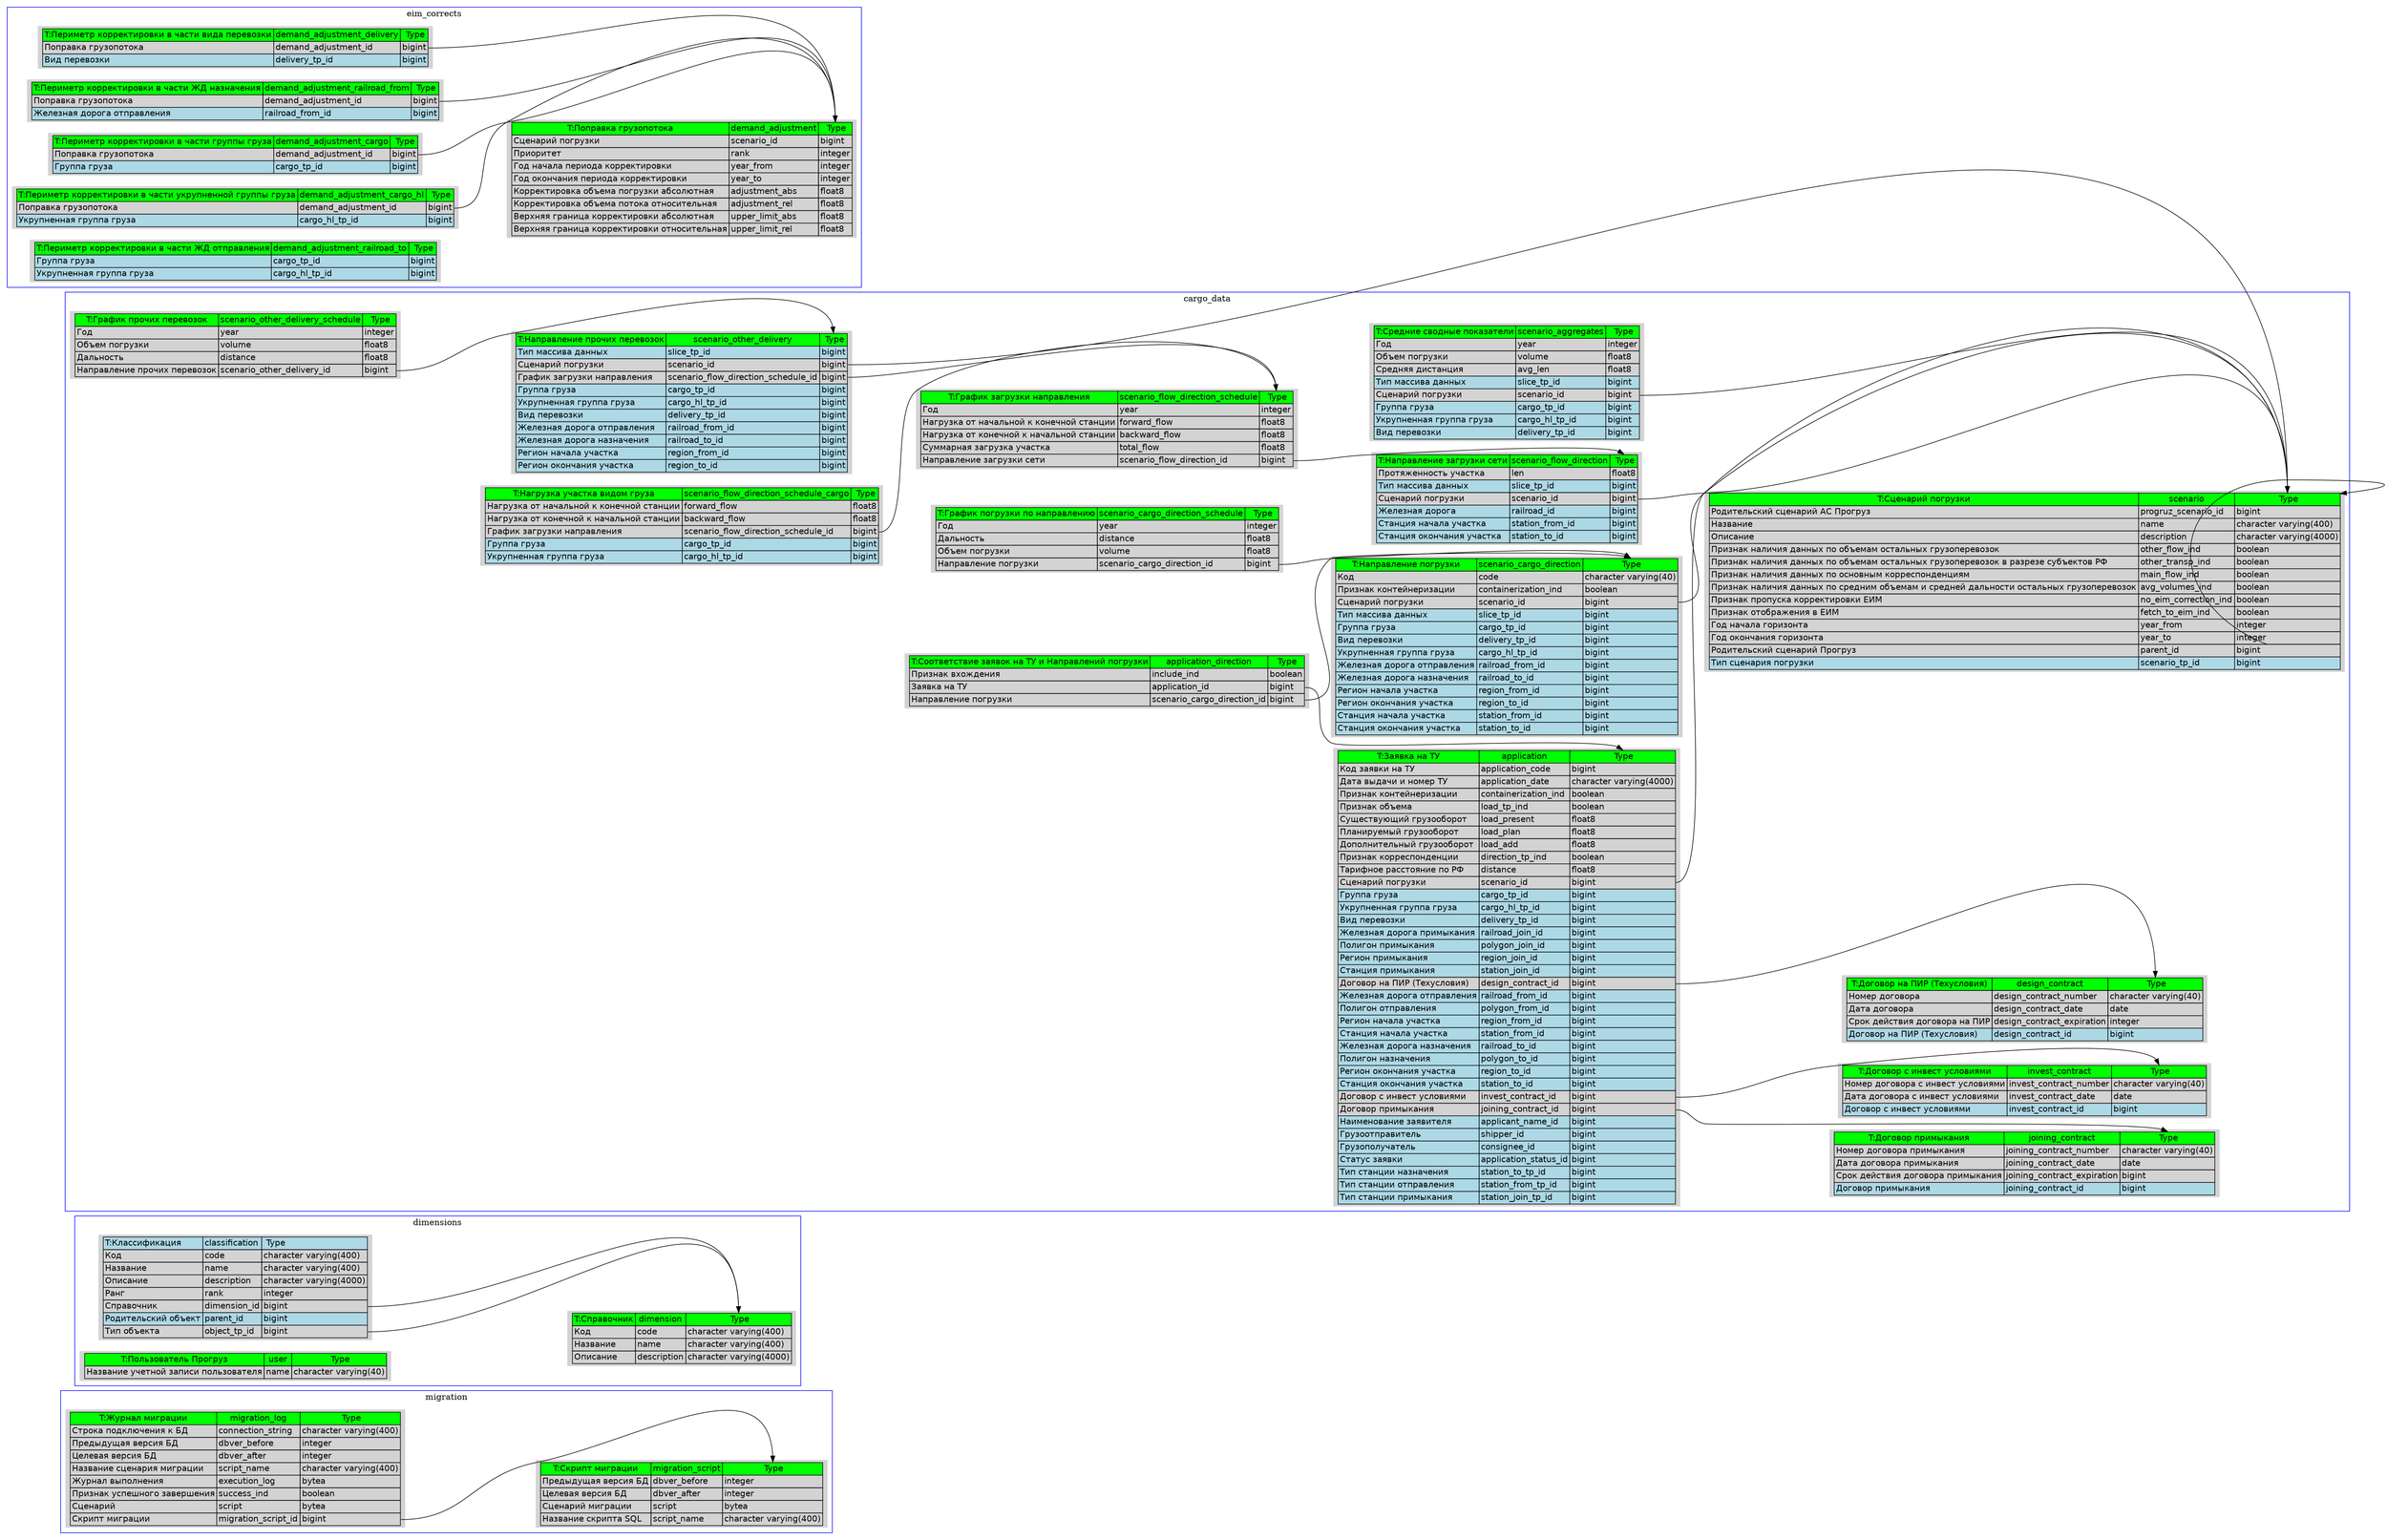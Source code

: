 digraph logic_model {
	graph [layout=dot rankdir=LR ratio=auto]
	node [fontname=Helvetica]
	subgraph cluster_0 {
		node [shape=plaintext style=filled]
		color=blue
		label=migration
	}
	subgraph cluster_0 {
		node [shape=plaintext style=filled]
		color=blue
		label=migration
		"Журнал миграции" [label=<<TABLE BORDER="0" CELLBORDER="1" CELLSPACING="0"><TR><TD bgcolor="green">T:Журнал миграции</TD><TD bgcolor="green">migration_log</TD><TD bgcolor="green" PORT="0"> Type</TD></TR><TR><TD align="left">Строка подключения к БД</TD><TD align="left">connection_string</TD><TD align="left" PORT="1">character varying(400)</TD></TR><TR><TD align="left">Предыдущая версия БД</TD><TD align="left">dbver_before</TD><TD align="left" PORT="2">integer</TD></TR><TR><TD align="left">Целевая версия БД</TD><TD align="left">dbver_after</TD><TD align="left" PORT="3">integer</TD></TR><TR><TD align="left">Название сценария миграции</TD><TD align="left">script_name</TD><TD align="left" PORT="4">character varying(400)</TD></TR><TR><TD align="left">Журнал выполнения</TD><TD align="left">execution_log</TD><TD align="left" PORT="5">bytea</TD></TR><TR><TD align="left">Признак успешного завершения</TD><TD align="left">success_ind</TD><TD align="left" PORT="6">boolean</TD></TR><TR><TD align="left">Сценарий</TD><TD align="left">script</TD><TD align="left" PORT="7">bytea</TD></TR><TR><TD align="left">Скрипт миграции</TD><TD align="left">migration_script_id</TD><TD align="left" PORT="8">bigint</TD></TR></TABLE>>]
		"Скрипт миграции" [label=<<TABLE BORDER="0" CELLBORDER="1" CELLSPACING="0"><TR><TD bgcolor="green">T:Скрипт миграции</TD><TD bgcolor="green">migration_script</TD><TD bgcolor="green" PORT="0"> Type</TD></TR><TR><TD align="left">Предыдущая версия БД</TD><TD align="left">dbver_before</TD><TD align="left" PORT="1">integer</TD></TR><TR><TD align="left">Целевая версия БД</TD><TD align="left">dbver_after</TD><TD align="left" PORT="2">integer</TD></TR><TR><TD align="left">Сценарий миграции</TD><TD align="left">script</TD><TD align="left" PORT="3">bytea</TD></TR><TR><TD align="left">Название скрипта SQL</TD><TD align="left">script_name</TD><TD align="left" PORT="4">character varying(400)</TD></TR></TABLE>>]
		"Журнал миграции":8 -> "Скрипт миграции":0
	}
	subgraph cluster_1 {
		node [shape=plaintext style=filled]
		color=blue
		label=dimensions
	}
	subgraph cluster_1 {
		node [shape=plaintext style=filled]
		color=blue
		label=dimensions
		"Классификация" [label=<<TABLE BORDER="0" CELLBORDER="1" CELLSPACING="0"><TR><TD bgcolor="lightblue" align="left">T:Классификация</TD><TD bgcolor="lightblue" align="left">classification</TD><TD bgcolor="lightblue" align="left" PORT="0"> Type</TD></TR><TR><TD align="left">Код</TD><TD align="left">code</TD><TD align="left" PORT="1">character varying(400)</TD></TR><TR><TD align="left">Название</TD><TD align="left">name</TD><TD align="left" PORT="2">character varying(400)</TD></TR><TR><TD align="left">Описание</TD><TD align="left">description</TD><TD align="left" PORT="3">character varying(4000)</TD></TR><TR><TD align="left">Ранг</TD><TD align="left">rank</TD><TD align="left" PORT="4">integer</TD></TR><TR><TD align="left">Справочник</TD><TD align="left">dimension_id</TD><TD align="left" PORT="5">bigint</TD></TR><TR><TD bgcolor="lightblue" align="left">Родительский объект</TD><TD bgcolor="lightblue" align="left">parent_id</TD><TD bgcolor="lightblue" align="left" PORT="6">bigint</TD></TR><TR><TD align="left">Тип объекта</TD><TD align="left">object_tp_id</TD><TD align="left" PORT="7">bigint</TD></TR></TABLE>>]
		"Справочник" [label=<<TABLE BORDER="0" CELLBORDER="1" CELLSPACING="0"><TR><TD bgcolor="green">T:Справочник</TD><TD bgcolor="green">dimension</TD><TD bgcolor="green" PORT="0"> Type</TD></TR><TR><TD align="left">Код</TD><TD align="left">code</TD><TD align="left" PORT="1">character varying(400)</TD></TR><TR><TD align="left">Название</TD><TD align="left">name</TD><TD align="left" PORT="2">character varying(400)</TD></TR><TR><TD align="left">Описание</TD><TD align="left">description</TD><TD align="left" PORT="3">character varying(4000)</TD></TR></TABLE>>]
		"Пользователь Прогруз" [label=<<TABLE BORDER="0" CELLBORDER="1" CELLSPACING="0"><TR><TD bgcolor="green">T:Пользователь Прогруз</TD><TD bgcolor="green">user</TD><TD bgcolor="green" PORT="0"> Type</TD></TR><TR><TD align="left">Название учетной записи пользователя</TD><TD align="left">name</TD><TD align="left" PORT="1">character varying(40)</TD></TR></TABLE>>]
		"Классификация":5 -> "Справочник":0
		"Классификация":7 -> "Справочник":0
	}
	subgraph cluster_2 {
		node [shape=plaintext style=filled]
		color=blue
		label=cargo_data
	}
	subgraph cluster_2 {
		node [shape=plaintext style=filled]
		color=blue
		label=cargo_data
		"Сценарий погрузки" [label=<<TABLE BORDER="0" CELLBORDER="1" CELLSPACING="0"><TR><TD bgcolor="green">T:Сценарий погрузки</TD><TD bgcolor="green">scenario</TD><TD bgcolor="green" PORT="0"> Type</TD></TR><TR><TD align="left">Родительский сценарий АС Прогруз</TD><TD align="left">progruz_scenario_id</TD><TD align="left" PORT="1">bigint</TD></TR><TR><TD align="left">Название</TD><TD align="left">name</TD><TD align="left" PORT="2">character varying(400)</TD></TR><TR><TD align="left">Описание</TD><TD align="left">description</TD><TD align="left" PORT="3">character varying(4000)</TD></TR><TR><TD align="left">Признак наличия данных по объемам остальных грузоперевозок</TD><TD align="left">other_flow_ind</TD><TD align="left" PORT="4">boolean</TD></TR><TR><TD align="left">Признак наличия данных по объемам остальных грузоперевозок в разрезе субъектов РФ</TD><TD align="left">other_transp_ind</TD><TD align="left" PORT="5">boolean</TD></TR><TR><TD align="left">Признак наличия данных по основным корреспонденциям</TD><TD align="left">main_flow_ind</TD><TD align="left" PORT="6">boolean</TD></TR><TR><TD align="left">Признак наличия данных по средним объемам и средней дальности остальных грузоперевозок</TD><TD align="left">avg_volumes_ind</TD><TD align="left" PORT="7">boolean</TD></TR><TR><TD align="left">Признак пропуска корректировки ЕИМ</TD><TD align="left">no_eim_correction_ind</TD><TD align="left" PORT="8">boolean</TD></TR><TR><TD align="left">Признак отображения в ЕИМ</TD><TD align="left">fetch_to_eim_ind</TD><TD align="left" PORT="9">boolean</TD></TR><TR><TD align="left">Год начала горизонта</TD><TD align="left">year_from</TD><TD align="left" PORT="10">integer</TD></TR><TR><TD align="left">Год окончания горизонта</TD><TD align="left">year_to</TD><TD align="left" PORT="11">integer</TD></TR><TR><TD align="left">Родительский сценарий Прогруз</TD><TD align="left">parent_id</TD><TD align="left" PORT="12">bigint</TD></TR><TR><TD bgcolor="lightblue" align="left">Тип сценария погрузки</TD><TD bgcolor="lightblue" align="left">scenario_tp_id</TD><TD bgcolor="lightblue" align="left" PORT="13">bigint</TD></TR></TABLE>>]
		"Направление погрузки" [label=<<TABLE BORDER="0" CELLBORDER="1" CELLSPACING="0"><TR><TD bgcolor="green">T:Направление погрузки</TD><TD bgcolor="green">scenario_cargo_direction</TD><TD bgcolor="green" PORT="0"> Type</TD></TR><TR><TD align="left">Код</TD><TD align="left">code</TD><TD align="left" PORT="1">character varying(40)</TD></TR><TR><TD align="left">Признак контейнеризации</TD><TD align="left">containerization_ind</TD><TD align="left" PORT="2">boolean</TD></TR><TR><TD align="left">Сценарий погрузки</TD><TD align="left">scenario_id</TD><TD align="left" PORT="3">bigint</TD></TR><TR><TD bgcolor="lightblue" align="left">Тип массива данных</TD><TD bgcolor="lightblue" align="left">slice_tp_id</TD><TD bgcolor="lightblue" align="left" PORT="4">bigint</TD></TR><TR><TD bgcolor="lightblue" align="left">Группа груза</TD><TD bgcolor="lightblue" align="left">cargo_tp_id</TD><TD bgcolor="lightblue" align="left" PORT="5">bigint</TD></TR><TR><TD bgcolor="lightblue" align="left">Вид перевозки</TD><TD bgcolor="lightblue" align="left">delivery_tp_id</TD><TD bgcolor="lightblue" align="left" PORT="6">bigint</TD></TR><TR><TD bgcolor="lightblue" align="left">Укрупненная группа груза</TD><TD bgcolor="lightblue" align="left">cargo_hl_tp_id</TD><TD bgcolor="lightblue" align="left" PORT="7">bigint</TD></TR><TR><TD bgcolor="lightblue" align="left">Железная дорога отправления</TD><TD bgcolor="lightblue" align="left">railroad_from_id</TD><TD bgcolor="lightblue" align="left" PORT="8">bigint</TD></TR><TR><TD bgcolor="lightblue" align="left">Железная дорога назначения</TD><TD bgcolor="lightblue" align="left">railroad_to_id</TD><TD bgcolor="lightblue" align="left" PORT="9">bigint</TD></TR><TR><TD bgcolor="lightblue" align="left">Регион начала участка</TD><TD bgcolor="lightblue" align="left">region_from_id</TD><TD bgcolor="lightblue" align="left" PORT="10">bigint</TD></TR><TR><TD bgcolor="lightblue" align="left">Регион окончания участка</TD><TD bgcolor="lightblue" align="left">region_to_id</TD><TD bgcolor="lightblue" align="left" PORT="11">bigint</TD></TR><TR><TD bgcolor="lightblue" align="left">Станция начала участка</TD><TD bgcolor="lightblue" align="left">station_from_id</TD><TD bgcolor="lightblue" align="left" PORT="12">bigint</TD></TR><TR><TD bgcolor="lightblue" align="left">Станция окончания участка</TD><TD bgcolor="lightblue" align="left">station_to_id</TD><TD bgcolor="lightblue" align="left" PORT="13">bigint</TD></TR></TABLE>>]
		"График погрузки по направлению" [label=<<TABLE BORDER="0" CELLBORDER="1" CELLSPACING="0"><TR><TD bgcolor="green">T:График погрузки по направлению</TD><TD bgcolor="green">scenario_cargo_direction_schedule</TD><TD bgcolor="green" PORT="0"> Type</TD></TR><TR><TD align="left">Год</TD><TD align="left">year</TD><TD align="left" PORT="1">integer</TD></TR><TR><TD align="left">Дальность</TD><TD align="left">distance</TD><TD align="left" PORT="2">float8</TD></TR><TR><TD align="left">Объем погрузки</TD><TD align="left">volume</TD><TD align="left" PORT="3">float8</TD></TR><TR><TD align="left">Направление погрузки</TD><TD align="left">scenario_cargo_direction_id</TD><TD align="left" PORT="4">bigint</TD></TR></TABLE>>]
		"Направление загрузки сети" [label=<<TABLE BORDER="0" CELLBORDER="1" CELLSPACING="0"><TR><TD bgcolor="green">T:Направление загрузки сети</TD><TD bgcolor="green">scenario_flow_direction</TD><TD bgcolor="green" PORT="0"> Type</TD></TR><TR><TD align="left">Протяженность участка</TD><TD align="left">len</TD><TD align="left" PORT="1">float8</TD></TR><TR><TD bgcolor="lightblue" align="left">Тип массива данных</TD><TD bgcolor="lightblue" align="left">slice_tp_id</TD><TD bgcolor="lightblue" align="left" PORT="2">bigint</TD></TR><TR><TD align="left">Сценарий погрузки</TD><TD align="left">scenario_id</TD><TD align="left" PORT="3">bigint</TD></TR><TR><TD bgcolor="lightblue" align="left">Железная дорога</TD><TD bgcolor="lightblue" align="left">railroad_id</TD><TD bgcolor="lightblue" align="left" PORT="4">bigint</TD></TR><TR><TD bgcolor="lightblue" align="left">Станция начала участка</TD><TD bgcolor="lightblue" align="left">station_from_id</TD><TD bgcolor="lightblue" align="left" PORT="5">bigint</TD></TR><TR><TD bgcolor="lightblue" align="left">Станция окончания участка</TD><TD bgcolor="lightblue" align="left">station_to_id</TD><TD bgcolor="lightblue" align="left" PORT="6">bigint</TD></TR></TABLE>>]
		"График загрузки направления" [label=<<TABLE BORDER="0" CELLBORDER="1" CELLSPACING="0"><TR><TD bgcolor="green">T:График загрузки направления</TD><TD bgcolor="green">scenario_flow_direction_schedule</TD><TD bgcolor="green" PORT="0"> Type</TD></TR><TR><TD align="left">Год</TD><TD align="left">year</TD><TD align="left" PORT="1">integer</TD></TR><TR><TD align="left">Нагрузка от начальной к конечной станции</TD><TD align="left">forward_flow</TD><TD align="left" PORT="2">float8</TD></TR><TR><TD align="left">Нагрузка от конечной к начальной станции</TD><TD align="left">backward_flow</TD><TD align="left" PORT="3">float8</TD></TR><TR><TD align="left">Суммарная загрузка участка</TD><TD align="left">total_flow</TD><TD align="left" PORT="4">float8</TD></TR><TR><TD align="left">Направление загрузки сети</TD><TD align="left">scenario_flow_direction_id</TD><TD align="left" PORT="5">bigint</TD></TR></TABLE>>]
		"Нагрузка участка видом груза" [label=<<TABLE BORDER="0" CELLBORDER="1" CELLSPACING="0"><TR><TD bgcolor="green">T:Нагрузка участка видом груза</TD><TD bgcolor="green">scenario_flow_direction_schedule_cargo</TD><TD bgcolor="green" PORT="0"> Type</TD></TR><TR><TD align="left">Нагрузка от начальной к конечной станции</TD><TD align="left">forward_flow</TD><TD align="left" PORT="1">float8</TD></TR><TR><TD align="left">Нагрузка от конечной к начальной станции</TD><TD align="left">backward_flow</TD><TD align="left" PORT="2">float8</TD></TR><TR><TD align="left">График загрузки направления</TD><TD align="left">scenario_flow_direction_schedule_id</TD><TD align="left" PORT="3">bigint</TD></TR><TR><TD bgcolor="lightblue" align="left">Группа груза</TD><TD bgcolor="lightblue" align="left">cargo_tp_id</TD><TD bgcolor="lightblue" align="left" PORT="4">bigint</TD></TR><TR><TD bgcolor="lightblue" align="left">Укрупненная группа груза</TD><TD bgcolor="lightblue" align="left">cargo_hl_tp_id</TD><TD bgcolor="lightblue" align="left" PORT="5">bigint</TD></TR></TABLE>>]
		"Средние сводные показатели" [label=<<TABLE BORDER="0" CELLBORDER="1" CELLSPACING="0"><TR><TD bgcolor="green">T:Средние сводные показатели</TD><TD bgcolor="green">scenario_aggregates</TD><TD bgcolor="green" PORT="0"> Type</TD></TR><TR><TD align="left">Год</TD><TD align="left">year</TD><TD align="left" PORT="1">integer</TD></TR><TR><TD align="left">Объем погрузки</TD><TD align="left">volume</TD><TD align="left" PORT="2">float8</TD></TR><TR><TD align="left">Средняя дистанция</TD><TD align="left">avg_len</TD><TD align="left" PORT="3">float8</TD></TR><TR><TD bgcolor="lightblue" align="left">Тип массива данных</TD><TD bgcolor="lightblue" align="left">slice_tp_id</TD><TD bgcolor="lightblue" align="left" PORT="4">bigint</TD></TR><TR><TD align="left">Сценарий погрузки</TD><TD align="left">scenario_id</TD><TD align="left" PORT="5">bigint</TD></TR><TR><TD bgcolor="lightblue" align="left">Группа груза</TD><TD bgcolor="lightblue" align="left">cargo_tp_id</TD><TD bgcolor="lightblue" align="left" PORT="6">bigint</TD></TR><TR><TD bgcolor="lightblue" align="left">Укрупненная группа груза</TD><TD bgcolor="lightblue" align="left">cargo_hl_tp_id</TD><TD bgcolor="lightblue" align="left" PORT="7">bigint</TD></TR><TR><TD bgcolor="lightblue" align="left">Вид перевозки</TD><TD bgcolor="lightblue" align="left">delivery_tp_id</TD><TD bgcolor="lightblue" align="left" PORT="8">bigint</TD></TR></TABLE>>]
		"Направление прочих перевозок" [label=<<TABLE BORDER="0" CELLBORDER="1" CELLSPACING="0"><TR><TD bgcolor="green">T:Направление прочих перевозок</TD><TD bgcolor="green">scenario_other_delivery</TD><TD bgcolor="green" PORT="0"> Type</TD></TR><TR><TD bgcolor="lightblue" align="left">Тип массива данных</TD><TD bgcolor="lightblue" align="left">slice_tp_id</TD><TD bgcolor="lightblue" align="left" PORT="1">bigint</TD></TR><TR><TD align="left">Сценарий погрузки</TD><TD align="left">scenario_id</TD><TD align="left" PORT="2">bigint</TD></TR><TR><TD align="left">График загрузки направления</TD><TD align="left">scenario_flow_direction_schedule_id</TD><TD align="left" PORT="3">bigint</TD></TR><TR><TD bgcolor="lightblue" align="left">Группа груза</TD><TD bgcolor="lightblue" align="left">cargo_tp_id</TD><TD bgcolor="lightblue" align="left" PORT="4">bigint</TD></TR><TR><TD bgcolor="lightblue" align="left">Укрупненная группа груза</TD><TD bgcolor="lightblue" align="left">cargo_hl_tp_id</TD><TD bgcolor="lightblue" align="left" PORT="5">bigint</TD></TR><TR><TD bgcolor="lightblue" align="left">Вид перевозки</TD><TD bgcolor="lightblue" align="left">delivery_tp_id</TD><TD bgcolor="lightblue" align="left" PORT="6">bigint</TD></TR><TR><TD bgcolor="lightblue" align="left">Железная дорога отправления</TD><TD bgcolor="lightblue" align="left">railroad_from_id</TD><TD bgcolor="lightblue" align="left" PORT="7">bigint</TD></TR><TR><TD bgcolor="lightblue" align="left">Железная дорога назначения</TD><TD bgcolor="lightblue" align="left">railroad_to_id</TD><TD bgcolor="lightblue" align="left" PORT="8">bigint</TD></TR><TR><TD bgcolor="lightblue" align="left">Регион начала участка</TD><TD bgcolor="lightblue" align="left">region_from_id</TD><TD bgcolor="lightblue" align="left" PORT="9">bigint</TD></TR><TR><TD bgcolor="lightblue" align="left">Регион окончания участка</TD><TD bgcolor="lightblue" align="left">region_to_id</TD><TD bgcolor="lightblue" align="left" PORT="10">bigint</TD></TR></TABLE>>]
		"График прочих перевозок" [label=<<TABLE BORDER="0" CELLBORDER="1" CELLSPACING="0"><TR><TD bgcolor="green">T:График прочих перевозок</TD><TD bgcolor="green">scenario_other_delivery_schedule</TD><TD bgcolor="green" PORT="0"> Type</TD></TR><TR><TD align="left">Год</TD><TD align="left">year</TD><TD align="left" PORT="1">integer</TD></TR><TR><TD align="left">Объем погрузки</TD><TD align="left">volume</TD><TD align="left" PORT="2">float8</TD></TR><TR><TD align="left">Дальность</TD><TD align="left">distance</TD><TD align="left" PORT="3">float8</TD></TR><TR><TD align="left">Направление прочих перевозок</TD><TD align="left">scenario_other_delivery_id</TD><TD align="left" PORT="4">bigint</TD></TR></TABLE>>]
		"Договор на ПИР (Техусловия)" [label=<<TABLE BORDER="0" CELLBORDER="1" CELLSPACING="0"><TR><TD bgcolor="green">T:Договор на ПИР (Техусловия)</TD><TD bgcolor="green">design_contract</TD><TD bgcolor="green" PORT="0"> Type</TD></TR><TR><TD align="left">Номер договора</TD><TD align="left">design_contract_number</TD><TD align="left" PORT="1">character varying(40)</TD></TR><TR><TD align="left">Дата договора</TD><TD align="left">design_contract_date</TD><TD align="left" PORT="2">date</TD></TR><TR><TD align="left">Срок действия договора на ПИР</TD><TD align="left">design_contract_expiration</TD><TD align="left" PORT="3">integer</TD></TR><TR><TD bgcolor="lightblue" align="left">Договор на ПИР (Техусловия)</TD><TD bgcolor="lightblue" align="left">design_contract_id</TD><TD bgcolor="lightblue" align="left" PORT="4">bigint</TD></TR></TABLE>>]
		"Договор примыкания" [label=<<TABLE BORDER="0" CELLBORDER="1" CELLSPACING="0"><TR><TD bgcolor="green">T:Договор примыкания</TD><TD bgcolor="green">joining_contract</TD><TD bgcolor="green" PORT="0"> Type</TD></TR><TR><TD align="left">Номер договора примыкания</TD><TD align="left">joining_contract_number</TD><TD align="left" PORT="1">character varying(40)</TD></TR><TR><TD align="left">Дата договора примыкания</TD><TD align="left">joining_contract_date</TD><TD align="left" PORT="2">date</TD></TR><TR><TD align="left">Срок действия договора примыкания</TD><TD align="left">joining_contract_expiration</TD><TD align="left" PORT="3">bigint</TD></TR><TR><TD bgcolor="lightblue" align="left">Договор примыкания</TD><TD bgcolor="lightblue" align="left">joining_contract_id</TD><TD bgcolor="lightblue" align="left" PORT="4">bigint</TD></TR></TABLE>>]
		"Договор с инвест условиями" [label=<<TABLE BORDER="0" CELLBORDER="1" CELLSPACING="0"><TR><TD bgcolor="green">T:Договор с инвест условиями</TD><TD bgcolor="green">invest_contract</TD><TD bgcolor="green" PORT="0"> Type</TD></TR><TR><TD align="left">Номер договора с инвест условиями</TD><TD align="left">invest_contract_number</TD><TD align="left" PORT="1">character varying(40)</TD></TR><TR><TD align="left">Дата договора с инвест условиями</TD><TD align="left">invest_contract_date</TD><TD align="left" PORT="2">date</TD></TR><TR><TD bgcolor="lightblue" align="left">Договор с инвест условиями</TD><TD bgcolor="lightblue" align="left">invest_contract_id</TD><TD bgcolor="lightblue" align="left" PORT="3">bigint</TD></TR></TABLE>>]
		"Заявка на ТУ" [label=<<TABLE BORDER="0" CELLBORDER="1" CELLSPACING="0"><TR><TD bgcolor="green">T:Заявка на ТУ</TD><TD bgcolor="green">application</TD><TD bgcolor="green" PORT="0"> Type</TD></TR><TR><TD align="left">Код заявки на ТУ</TD><TD align="left">application_code</TD><TD align="left" PORT="1">bigint</TD></TR><TR><TD align="left">Дата выдачи и номер ТУ</TD><TD align="left">application_date</TD><TD align="left" PORT="2">character varying(4000)</TD></TR><TR><TD align="left">Признак контейнеризации</TD><TD align="left">containerization_ind</TD><TD align="left" PORT="3">boolean</TD></TR><TR><TD align="left">Признак объема</TD><TD align="left">load_tp_ind</TD><TD align="left" PORT="4">boolean</TD></TR><TR><TD align="left">Существующий грузооборот</TD><TD align="left">load_present</TD><TD align="left" PORT="5">float8</TD></TR><TR><TD align="left">Планируемый грузооборот</TD><TD align="left">load_plan</TD><TD align="left" PORT="6">float8</TD></TR><TR><TD align="left">Дополнительный грузооборот</TD><TD align="left">load_add</TD><TD align="left" PORT="7">float8</TD></TR><TR><TD align="left">Признак корреспонденции</TD><TD align="left">direction_tp_ind</TD><TD align="left" PORT="8">boolean</TD></TR><TR><TD align="left">Тарифное расстояние по РФ</TD><TD align="left">distance</TD><TD align="left" PORT="9">float8</TD></TR><TR><TD align="left">Сценарий погрузки</TD><TD align="left">scenario_id</TD><TD align="left" PORT="10">bigint</TD></TR><TR><TD bgcolor="lightblue" align="left">Группа груза</TD><TD bgcolor="lightblue" align="left">cargo_tp_id</TD><TD bgcolor="lightblue" align="left" PORT="11">bigint</TD></TR><TR><TD bgcolor="lightblue" align="left">Укрупненная группа груза</TD><TD bgcolor="lightblue" align="left">cargo_hl_tp_id</TD><TD bgcolor="lightblue" align="left" PORT="12">bigint</TD></TR><TR><TD bgcolor="lightblue" align="left">Вид перевозки</TD><TD bgcolor="lightblue" align="left">delivery_tp_id</TD><TD bgcolor="lightblue" align="left" PORT="13">bigint</TD></TR><TR><TD bgcolor="lightblue" align="left">Железная дорога примыкания</TD><TD bgcolor="lightblue" align="left">railroad_join_id</TD><TD bgcolor="lightblue" align="left" PORT="14">bigint</TD></TR><TR><TD bgcolor="lightblue" align="left">Полигон примыкания</TD><TD bgcolor="lightblue" align="left">polygon_join_id</TD><TD bgcolor="lightblue" align="left" PORT="15">bigint</TD></TR><TR><TD bgcolor="lightblue" align="left">Регион примыкания</TD><TD bgcolor="lightblue" align="left">region_join_id</TD><TD bgcolor="lightblue" align="left" PORT="16">bigint</TD></TR><TR><TD bgcolor="lightblue" align="left">Станция примыкания</TD><TD bgcolor="lightblue" align="left">station_join_id</TD><TD bgcolor="lightblue" align="left" PORT="17">bigint</TD></TR><TR><TD align="left">Договор на ПИР (Техусловия)</TD><TD align="left">design_contract_id</TD><TD align="left" PORT="18">bigint</TD></TR><TR><TD bgcolor="lightblue" align="left">Железная дорога отправления</TD><TD bgcolor="lightblue" align="left">railroad_from_id</TD><TD bgcolor="lightblue" align="left" PORT="19">bigint</TD></TR><TR><TD bgcolor="lightblue" align="left">Полигон отправления</TD><TD bgcolor="lightblue" align="left">polygon_from_id</TD><TD bgcolor="lightblue" align="left" PORT="20">bigint</TD></TR><TR><TD bgcolor="lightblue" align="left">Регион начала участка</TD><TD bgcolor="lightblue" align="left">region_from_id</TD><TD bgcolor="lightblue" align="left" PORT="21">bigint</TD></TR><TR><TD bgcolor="lightblue" align="left">Станция начала участка</TD><TD bgcolor="lightblue" align="left">station_from_id</TD><TD bgcolor="lightblue" align="left" PORT="22">bigint</TD></TR><TR><TD bgcolor="lightblue" align="left">Железная дорога назначения</TD><TD bgcolor="lightblue" align="left">railroad_to_id</TD><TD bgcolor="lightblue" align="left" PORT="23">bigint</TD></TR><TR><TD bgcolor="lightblue" align="left">Полигон назначения</TD><TD bgcolor="lightblue" align="left">polygon_to_id</TD><TD bgcolor="lightblue" align="left" PORT="24">bigint</TD></TR><TR><TD bgcolor="lightblue" align="left">Регион окончания участка</TD><TD bgcolor="lightblue" align="left">region_to_id</TD><TD bgcolor="lightblue" align="left" PORT="25">bigint</TD></TR><TR><TD bgcolor="lightblue" align="left">Станция окончания участка</TD><TD bgcolor="lightblue" align="left">station_to_id</TD><TD bgcolor="lightblue" align="left" PORT="26">bigint</TD></TR><TR><TD align="left">Договор с инвест условиями</TD><TD align="left">invest_contract_id</TD><TD align="left" PORT="27">bigint</TD></TR><TR><TD align="left">Договор примыкания</TD><TD align="left">joining_contract_id</TD><TD align="left" PORT="28">bigint</TD></TR><TR><TD bgcolor="lightblue" align="left">Наименование заявителя</TD><TD bgcolor="lightblue" align="left">applicant_name_id</TD><TD bgcolor="lightblue" align="left" PORT="29">bigint</TD></TR><TR><TD bgcolor="lightblue" align="left">Грузоотправитель</TD><TD bgcolor="lightblue" align="left">shipper_id</TD><TD bgcolor="lightblue" align="left" PORT="30">bigint</TD></TR><TR><TD bgcolor="lightblue" align="left">Грузополучатель</TD><TD bgcolor="lightblue" align="left">consignee_id</TD><TD bgcolor="lightblue" align="left" PORT="31">bigint</TD></TR><TR><TD bgcolor="lightblue" align="left">Статус заявки</TD><TD bgcolor="lightblue" align="left">application_status_id</TD><TD bgcolor="lightblue" align="left" PORT="32">bigint</TD></TR><TR><TD bgcolor="lightblue" align="left">Тип станции назначения</TD><TD bgcolor="lightblue" align="left">station_to_tp_id</TD><TD bgcolor="lightblue" align="left" PORT="33">bigint</TD></TR><TR><TD bgcolor="lightblue" align="left">Тип станции отправления</TD><TD bgcolor="lightblue" align="left">station_from_tp_id</TD><TD bgcolor="lightblue" align="left" PORT="34">bigint</TD></TR><TR><TD bgcolor="lightblue" align="left">Тип станции примыкания</TD><TD bgcolor="lightblue" align="left">station_join_tp_id</TD><TD bgcolor="lightblue" align="left" PORT="35">bigint</TD></TR></TABLE>>]
		"Соответствие заявок на ТУ и Направлений погрузки" [label=<<TABLE BORDER="0" CELLBORDER="1" CELLSPACING="0"><TR><TD bgcolor="green">T:Соответствие заявок на ТУ и Направлений погрузки</TD><TD bgcolor="green">application_direction</TD><TD bgcolor="green" PORT="0"> Type</TD></TR><TR><TD align="left">Признак вхождения</TD><TD align="left">include_ind</TD><TD align="left" PORT="1">boolean</TD></TR><TR><TD align="left">Заявка на ТУ</TD><TD align="left">application_id</TD><TD align="left" PORT="2">bigint</TD></TR><TR><TD align="left">Направление погрузки</TD><TD align="left">scenario_cargo_direction_id</TD><TD align="left" PORT="3">bigint</TD></TR></TABLE>>]
		"Сценарий погрузки":12 -> "Сценарий погрузки":0
		"Направление погрузки":3 -> "Сценарий погрузки":0
		"График погрузки по направлению":4 -> "Направление погрузки":0
		"Направление загрузки сети":3 -> "Сценарий погрузки":0
		"График загрузки направления":5 -> "Направление загрузки сети":0
		"Нагрузка участка видом груза":3 -> "График загрузки направления":0
		"Средние сводные показатели":5 -> "Сценарий погрузки":0
		"Направление прочих перевозок":2 -> "Сценарий погрузки":0
		"Направление прочих перевозок":3 -> "График загрузки направления":0
		"График прочих перевозок":4 -> "Направление прочих перевозок":0
		"Заявка на ТУ":10 -> "Сценарий погрузки":0
		"Заявка на ТУ":18 -> "Договор на ПИР (Техусловия)":0
		"Заявка на ТУ":27 -> "Договор с инвест условиями":0
		"Заявка на ТУ":28 -> "Договор примыкания":0
		"Соответствие заявок на ТУ и Направлений погрузки":2 -> "Заявка на ТУ":0
		"Соответствие заявок на ТУ и Направлений погрузки":3 -> "Направление погрузки":0
	}
	subgraph cluster_3 {
		node [shape=plaintext style=filled]
		color=blue
		label=eim_corrects
	}
	subgraph cluster_3 {
		node [shape=plaintext style=filled]
		color=blue
		label=eim_corrects
		"Поправка грузопотока" [label=<<TABLE BORDER="0" CELLBORDER="1" CELLSPACING="0"><TR><TD bgcolor="green">T:Поправка грузопотока</TD><TD bgcolor="green">demand_adjustment</TD><TD bgcolor="green" PORT="0"> Type</TD></TR><TR><TD align="left">Сценарий погрузки</TD><TD align="left">scenario_id</TD><TD align="left" PORT="1">bigint</TD></TR><TR><TD align="left">Приоритет</TD><TD align="left">rank</TD><TD align="left" PORT="2">integer</TD></TR><TR><TD align="left">Год начала периода корректировки</TD><TD align="left">year_from</TD><TD align="left" PORT="3">integer</TD></TR><TR><TD align="left">Год окончания периода корректировки</TD><TD align="left">year_to</TD><TD align="left" PORT="4">integer</TD></TR><TR><TD align="left">Корректировка объема погрузки абсолютная</TD><TD align="left">adjustment_abs</TD><TD align="left" PORT="5">float8</TD></TR><TR><TD align="left">Корректировка объема потока относительная</TD><TD align="left">adjustment_rel</TD><TD align="left" PORT="6">float8</TD></TR><TR><TD align="left">Верхняя граница корректировки абсолютная</TD><TD align="left">upper_limit_abs</TD><TD align="left" PORT="7">float8</TD></TR><TR><TD align="left">Верхняя граница корректировки относительная</TD><TD align="left">upper_limit_rel</TD><TD align="left" PORT="8">float8</TD></TR></TABLE>>]
		"Периметр корректировки в части группы груза" [label=<<TABLE BORDER="0" CELLBORDER="1" CELLSPACING="0"><TR><TD bgcolor="green">T:Периметр корректировки в части группы груза</TD><TD bgcolor="green">demand_adjustment_cargo</TD><TD bgcolor="green" PORT="0"> Type</TD></TR><TR><TD align="left">Поправка грузопотока</TD><TD align="left">demand_adjustment_id</TD><TD align="left" PORT="1">bigint</TD></TR><TR><TD bgcolor="lightblue" align="left">Группа груза</TD><TD bgcolor="lightblue" align="left">cargo_tp_id</TD><TD bgcolor="lightblue" align="left" PORT="2">bigint</TD></TR></TABLE>>]
		"Периметр корректировки в части укрупненной группы груза" [label=<<TABLE BORDER="0" CELLBORDER="1" CELLSPACING="0"><TR><TD bgcolor="green">T:Периметр корректировки в части укрупненной группы груза</TD><TD bgcolor="green">demand_adjustment_cargo_hl</TD><TD bgcolor="green" PORT="0"> Type</TD></TR><TR><TD align="left">Поправка грузопотока</TD><TD align="left">demand_adjustment_id</TD><TD align="left" PORT="1">bigint</TD></TR><TR><TD bgcolor="lightblue" align="left">Укрупненная группа груза</TD><TD bgcolor="lightblue" align="left">cargo_hl_tp_id</TD><TD bgcolor="lightblue" align="left" PORT="2">bigint</TD></TR></TABLE>>]
		"Периметр корректировки в части вида перевозки" [label=<<TABLE BORDER="0" CELLBORDER="1" CELLSPACING="0"><TR><TD bgcolor="green">T:Периметр корректировки в части вида перевозки</TD><TD bgcolor="green">demand_adjustment_delivery</TD><TD bgcolor="green" PORT="0"> Type</TD></TR><TR><TD align="left">Поправка грузопотока</TD><TD align="left">demand_adjustment_id</TD><TD align="left" PORT="1">bigint</TD></TR><TR><TD bgcolor="lightblue" align="left">Вид перевозки</TD><TD bgcolor="lightblue" align="left">delivery_tp_id</TD><TD bgcolor="lightblue" align="left" PORT="2">bigint</TD></TR></TABLE>>]
		"Периметр корректировки в части ЖД назначения" [label=<<TABLE BORDER="0" CELLBORDER="1" CELLSPACING="0"><TR><TD bgcolor="green">T:Периметр корректировки в части ЖД назначения</TD><TD bgcolor="green">demand_adjustment_railroad_from</TD><TD bgcolor="green" PORT="0"> Type</TD></TR><TR><TD align="left">Поправка грузопотока</TD><TD align="left">demand_adjustment_id</TD><TD align="left" PORT="1">bigint</TD></TR><TR><TD bgcolor="lightblue" align="left">Железная дорога отправления</TD><TD bgcolor="lightblue" align="left">railroad_from_id</TD><TD bgcolor="lightblue" align="left" PORT="2">bigint</TD></TR></TABLE>>]
		"Периметр корректировки в части ЖД отправления" [label=<<TABLE BORDER="0" CELLBORDER="1" CELLSPACING="0"><TR><TD bgcolor="green">T:Периметр корректировки в части ЖД отправления</TD><TD bgcolor="green">demand_adjustment_railroad_to</TD><TD bgcolor="green" PORT="0"> Type</TD></TR><TR><TD bgcolor="lightblue" align="left">Группа груза</TD><TD bgcolor="lightblue" align="left">cargo_tp_id</TD><TD bgcolor="lightblue" align="left" PORT="1">bigint</TD></TR><TR><TD bgcolor="lightblue" align="left">Укрупненная группа груза</TD><TD bgcolor="lightblue" align="left">cargo_hl_tp_id</TD><TD bgcolor="lightblue" align="left" PORT="2">bigint</TD></TR></TABLE>>]
		"Периметр корректировки в части группы груза":1 -> "Поправка грузопотока":0
		"Периметр корректировки в части укрупненной группы груза":1 -> "Поправка грузопотока":0
		"Периметр корректировки в части вида перевозки":1 -> "Поправка грузопотока":0
		"Периметр корректировки в части ЖД назначения":1 -> "Поправка грузопотока":0
	}
}
